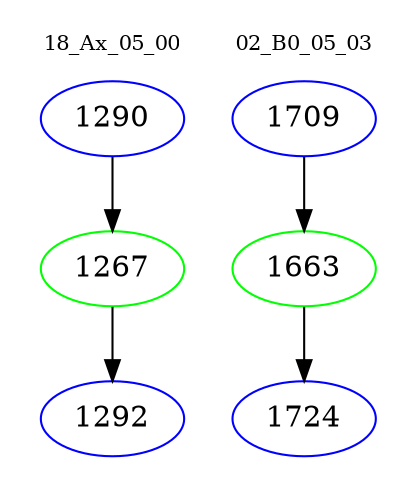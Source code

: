 digraph{
subgraph cluster_0 {
color = white
label = "18_Ax_05_00";
fontsize=10;
T0_1290 [label="1290", color="blue"]
T0_1290 -> T0_1267 [color="black"]
T0_1267 [label="1267", color="green"]
T0_1267 -> T0_1292 [color="black"]
T0_1292 [label="1292", color="blue"]
}
subgraph cluster_1 {
color = white
label = "02_B0_05_03";
fontsize=10;
T1_1709 [label="1709", color="blue"]
T1_1709 -> T1_1663 [color="black"]
T1_1663 [label="1663", color="green"]
T1_1663 -> T1_1724 [color="black"]
T1_1724 [label="1724", color="blue"]
}
}
